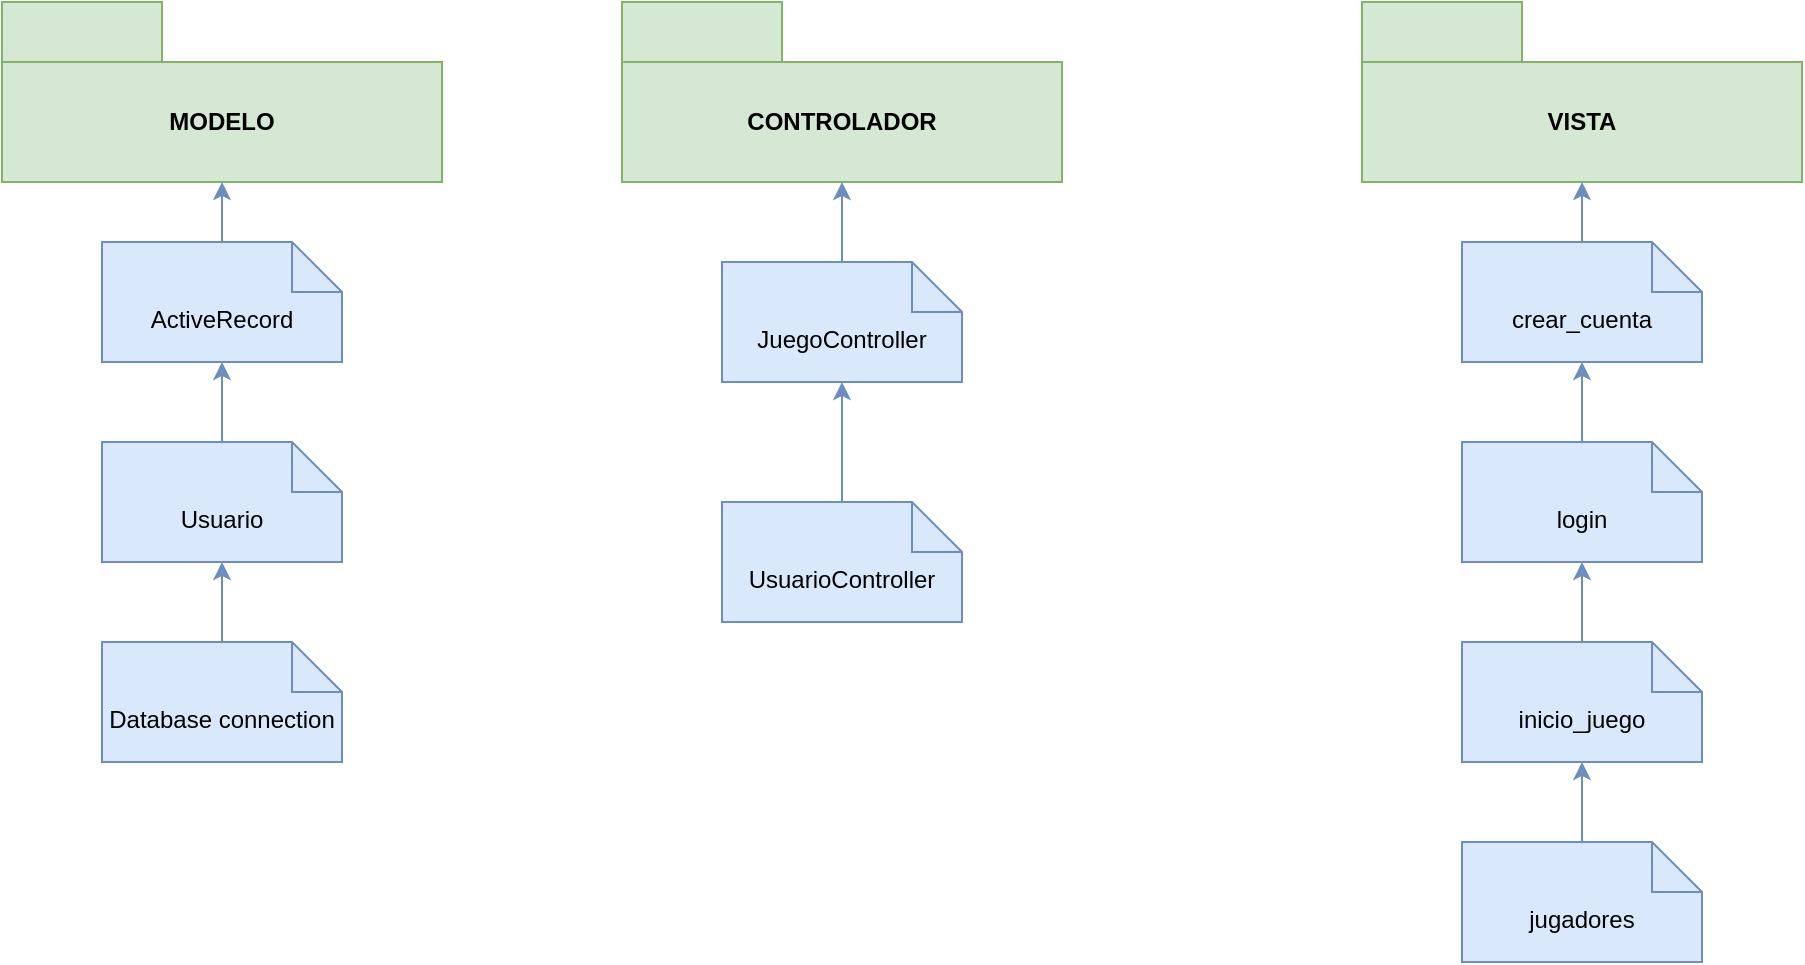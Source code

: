 <mxfile version="24.7.10">
  <diagram name="Página-1" id="TnIuBW86fYFMM6BSOwUr">
    <mxGraphModel dx="880" dy="460" grid="1" gridSize="10" guides="1" tooltips="1" connect="1" arrows="1" fold="1" page="1" pageScale="1" pageWidth="827" pageHeight="1169" math="0" shadow="0">
      <root>
        <mxCell id="0" />
        <mxCell id="1" parent="0" />
        <mxCell id="gP-3oRUWCVqPYXhWfMdv-1" value="MODELO" style="shape=folder;fontStyle=1;tabWidth=80;tabHeight=30;tabPosition=left;html=1;boundedLbl=1;whiteSpace=wrap;fillColor=#d5e8d4;strokeColor=#82b366;" vertex="1" parent="1">
          <mxGeometry x="40" y="120" width="220" height="90" as="geometry" />
        </mxCell>
        <mxCell id="gP-3oRUWCVqPYXhWfMdv-4" value="" style="edgeStyle=orthogonalEdgeStyle;rounded=0;orthogonalLoop=1;jettySize=auto;html=1;fillColor=#dae8fc;strokeColor=#6c8ebf;" edge="1" parent="1" source="gP-3oRUWCVqPYXhWfMdv-2" target="gP-3oRUWCVqPYXhWfMdv-1">
          <mxGeometry relative="1" as="geometry" />
        </mxCell>
        <mxCell id="gP-3oRUWCVqPYXhWfMdv-2" value="ActiveRecord&lt;div&gt;&lt;br&gt;&lt;/div&gt;" style="shape=note2;boundedLbl=1;whiteSpace=wrap;html=1;size=25;verticalAlign=top;align=center;fillColor=#dae8fc;strokeColor=#6c8ebf;" vertex="1" parent="1">
          <mxGeometry x="90" y="240" width="120" height="60" as="geometry" />
        </mxCell>
        <mxCell id="gP-3oRUWCVqPYXhWfMdv-5" value="" style="edgeStyle=orthogonalEdgeStyle;rounded=0;orthogonalLoop=1;jettySize=auto;html=1;fillColor=#dae8fc;strokeColor=#6c8ebf;" edge="1" parent="1" source="gP-3oRUWCVqPYXhWfMdv-3" target="gP-3oRUWCVqPYXhWfMdv-2">
          <mxGeometry relative="1" as="geometry" />
        </mxCell>
        <mxCell id="gP-3oRUWCVqPYXhWfMdv-3" value="&lt;div&gt;Usuario&lt;/div&gt;" style="shape=note2;boundedLbl=1;whiteSpace=wrap;html=1;size=25;verticalAlign=top;align=center;fillColor=#dae8fc;strokeColor=#6c8ebf;" vertex="1" parent="1">
          <mxGeometry x="90" y="340" width="120" height="60" as="geometry" />
        </mxCell>
        <mxCell id="gP-3oRUWCVqPYXhWfMdv-6" value="CONTROLADOR" style="shape=folder;fontStyle=1;tabWidth=80;tabHeight=30;tabPosition=left;html=1;boundedLbl=1;whiteSpace=wrap;fillColor=#d5e8d4;strokeColor=#82b366;" vertex="1" parent="1">
          <mxGeometry x="350" y="120" width="220" height="90" as="geometry" />
        </mxCell>
        <mxCell id="gP-3oRUWCVqPYXhWfMdv-8" value="" style="edgeStyle=orthogonalEdgeStyle;rounded=0;orthogonalLoop=1;jettySize=auto;html=1;fillColor=#dae8fc;strokeColor=#6c8ebf;" edge="1" parent="1" source="gP-3oRUWCVqPYXhWfMdv-7" target="gP-3oRUWCVqPYXhWfMdv-3">
          <mxGeometry relative="1" as="geometry" />
        </mxCell>
        <mxCell id="gP-3oRUWCVqPYXhWfMdv-7" value="&lt;div&gt;Database connection&lt;/div&gt;" style="shape=note2;boundedLbl=1;whiteSpace=wrap;html=1;size=25;verticalAlign=top;align=center;fillColor=#dae8fc;strokeColor=#6c8ebf;" vertex="1" parent="1">
          <mxGeometry x="90" y="440" width="120" height="60" as="geometry" />
        </mxCell>
        <mxCell id="gP-3oRUWCVqPYXhWfMdv-10" value="" style="edgeStyle=orthogonalEdgeStyle;rounded=0;orthogonalLoop=1;jettySize=auto;html=1;fillColor=#dae8fc;strokeColor=#6c8ebf;" edge="1" parent="1" source="gP-3oRUWCVqPYXhWfMdv-9" target="gP-3oRUWCVqPYXhWfMdv-6">
          <mxGeometry relative="1" as="geometry" />
        </mxCell>
        <mxCell id="gP-3oRUWCVqPYXhWfMdv-9" value="&lt;div&gt;JuegoController&lt;/div&gt;" style="shape=note2;boundedLbl=1;whiteSpace=wrap;html=1;size=25;verticalAlign=top;align=center;fillColor=#dae8fc;strokeColor=#6c8ebf;" vertex="1" parent="1">
          <mxGeometry x="400" y="250" width="120" height="60" as="geometry" />
        </mxCell>
        <mxCell id="gP-3oRUWCVqPYXhWfMdv-12" value="" style="edgeStyle=orthogonalEdgeStyle;rounded=0;orthogonalLoop=1;jettySize=auto;html=1;fillColor=#dae8fc;strokeColor=#6c8ebf;" edge="1" parent="1" source="gP-3oRUWCVqPYXhWfMdv-11" target="gP-3oRUWCVqPYXhWfMdv-9">
          <mxGeometry relative="1" as="geometry" />
        </mxCell>
        <mxCell id="gP-3oRUWCVqPYXhWfMdv-11" value="&lt;div&gt;UsuarioController&lt;/div&gt;" style="shape=note2;boundedLbl=1;whiteSpace=wrap;html=1;size=25;verticalAlign=top;align=center;fillColor=#dae8fc;strokeColor=#6c8ebf;" vertex="1" parent="1">
          <mxGeometry x="400" y="370" width="120" height="60" as="geometry" />
        </mxCell>
        <mxCell id="gP-3oRUWCVqPYXhWfMdv-14" value="VISTA" style="shape=folder;fontStyle=1;tabWidth=80;tabHeight=30;tabPosition=left;html=1;boundedLbl=1;whiteSpace=wrap;fillColor=#d5e8d4;strokeColor=#82b366;" vertex="1" parent="1">
          <mxGeometry x="720" y="120" width="220" height="90" as="geometry" />
        </mxCell>
        <mxCell id="gP-3oRUWCVqPYXhWfMdv-15" value="" style="edgeStyle=orthogonalEdgeStyle;rounded=0;orthogonalLoop=1;jettySize=auto;html=1;fillColor=#dae8fc;strokeColor=#6c8ebf;" edge="1" parent="1" source="gP-3oRUWCVqPYXhWfMdv-16">
          <mxGeometry relative="1" as="geometry">
            <mxPoint x="830" y="210" as="targetPoint" />
          </mxGeometry>
        </mxCell>
        <mxCell id="gP-3oRUWCVqPYXhWfMdv-16" value="&lt;div&gt;crear_cuenta&lt;/div&gt;" style="shape=note2;boundedLbl=1;whiteSpace=wrap;html=1;size=25;verticalAlign=top;align=center;fillColor=#dae8fc;strokeColor=#6c8ebf;" vertex="1" parent="1">
          <mxGeometry x="770" y="240" width="120" height="60" as="geometry" />
        </mxCell>
        <mxCell id="gP-3oRUWCVqPYXhWfMdv-17" value="" style="edgeStyle=orthogonalEdgeStyle;rounded=0;orthogonalLoop=1;jettySize=auto;html=1;fillColor=#dae8fc;strokeColor=#6c8ebf;" edge="1" parent="1" source="gP-3oRUWCVqPYXhWfMdv-18" target="gP-3oRUWCVqPYXhWfMdv-16">
          <mxGeometry relative="1" as="geometry" />
        </mxCell>
        <mxCell id="gP-3oRUWCVqPYXhWfMdv-18" value="&lt;div&gt;login&lt;/div&gt;" style="shape=note2;boundedLbl=1;whiteSpace=wrap;html=1;size=25;verticalAlign=top;align=center;fillColor=#dae8fc;strokeColor=#6c8ebf;" vertex="1" parent="1">
          <mxGeometry x="770" y="340" width="120" height="60" as="geometry" />
        </mxCell>
        <mxCell id="gP-3oRUWCVqPYXhWfMdv-19" value="" style="edgeStyle=orthogonalEdgeStyle;rounded=0;orthogonalLoop=1;jettySize=auto;html=1;fillColor=#dae8fc;strokeColor=#6c8ebf;" edge="1" parent="1" source="gP-3oRUWCVqPYXhWfMdv-20" target="gP-3oRUWCVqPYXhWfMdv-18">
          <mxGeometry relative="1" as="geometry" />
        </mxCell>
        <mxCell id="gP-3oRUWCVqPYXhWfMdv-20" value="&lt;div&gt;inicio_juego&lt;/div&gt;" style="shape=note2;boundedLbl=1;whiteSpace=wrap;html=1;size=25;verticalAlign=top;align=center;fillColor=#dae8fc;strokeColor=#6c8ebf;" vertex="1" parent="1">
          <mxGeometry x="770" y="440" width="120" height="60" as="geometry" />
        </mxCell>
        <mxCell id="gP-3oRUWCVqPYXhWfMdv-22" value="" style="edgeStyle=orthogonalEdgeStyle;rounded=0;orthogonalLoop=1;jettySize=auto;html=1;fillColor=#dae8fc;strokeColor=#6c8ebf;" edge="1" parent="1" source="gP-3oRUWCVqPYXhWfMdv-21" target="gP-3oRUWCVqPYXhWfMdv-20">
          <mxGeometry relative="1" as="geometry" />
        </mxCell>
        <mxCell id="gP-3oRUWCVqPYXhWfMdv-21" value="&lt;div&gt;jugadores&lt;/div&gt;" style="shape=note2;boundedLbl=1;whiteSpace=wrap;html=1;size=25;verticalAlign=top;align=center;fillColor=#dae8fc;strokeColor=#6c8ebf;" vertex="1" parent="1">
          <mxGeometry x="770" y="540" width="120" height="60" as="geometry" />
        </mxCell>
      </root>
    </mxGraphModel>
  </diagram>
</mxfile>
